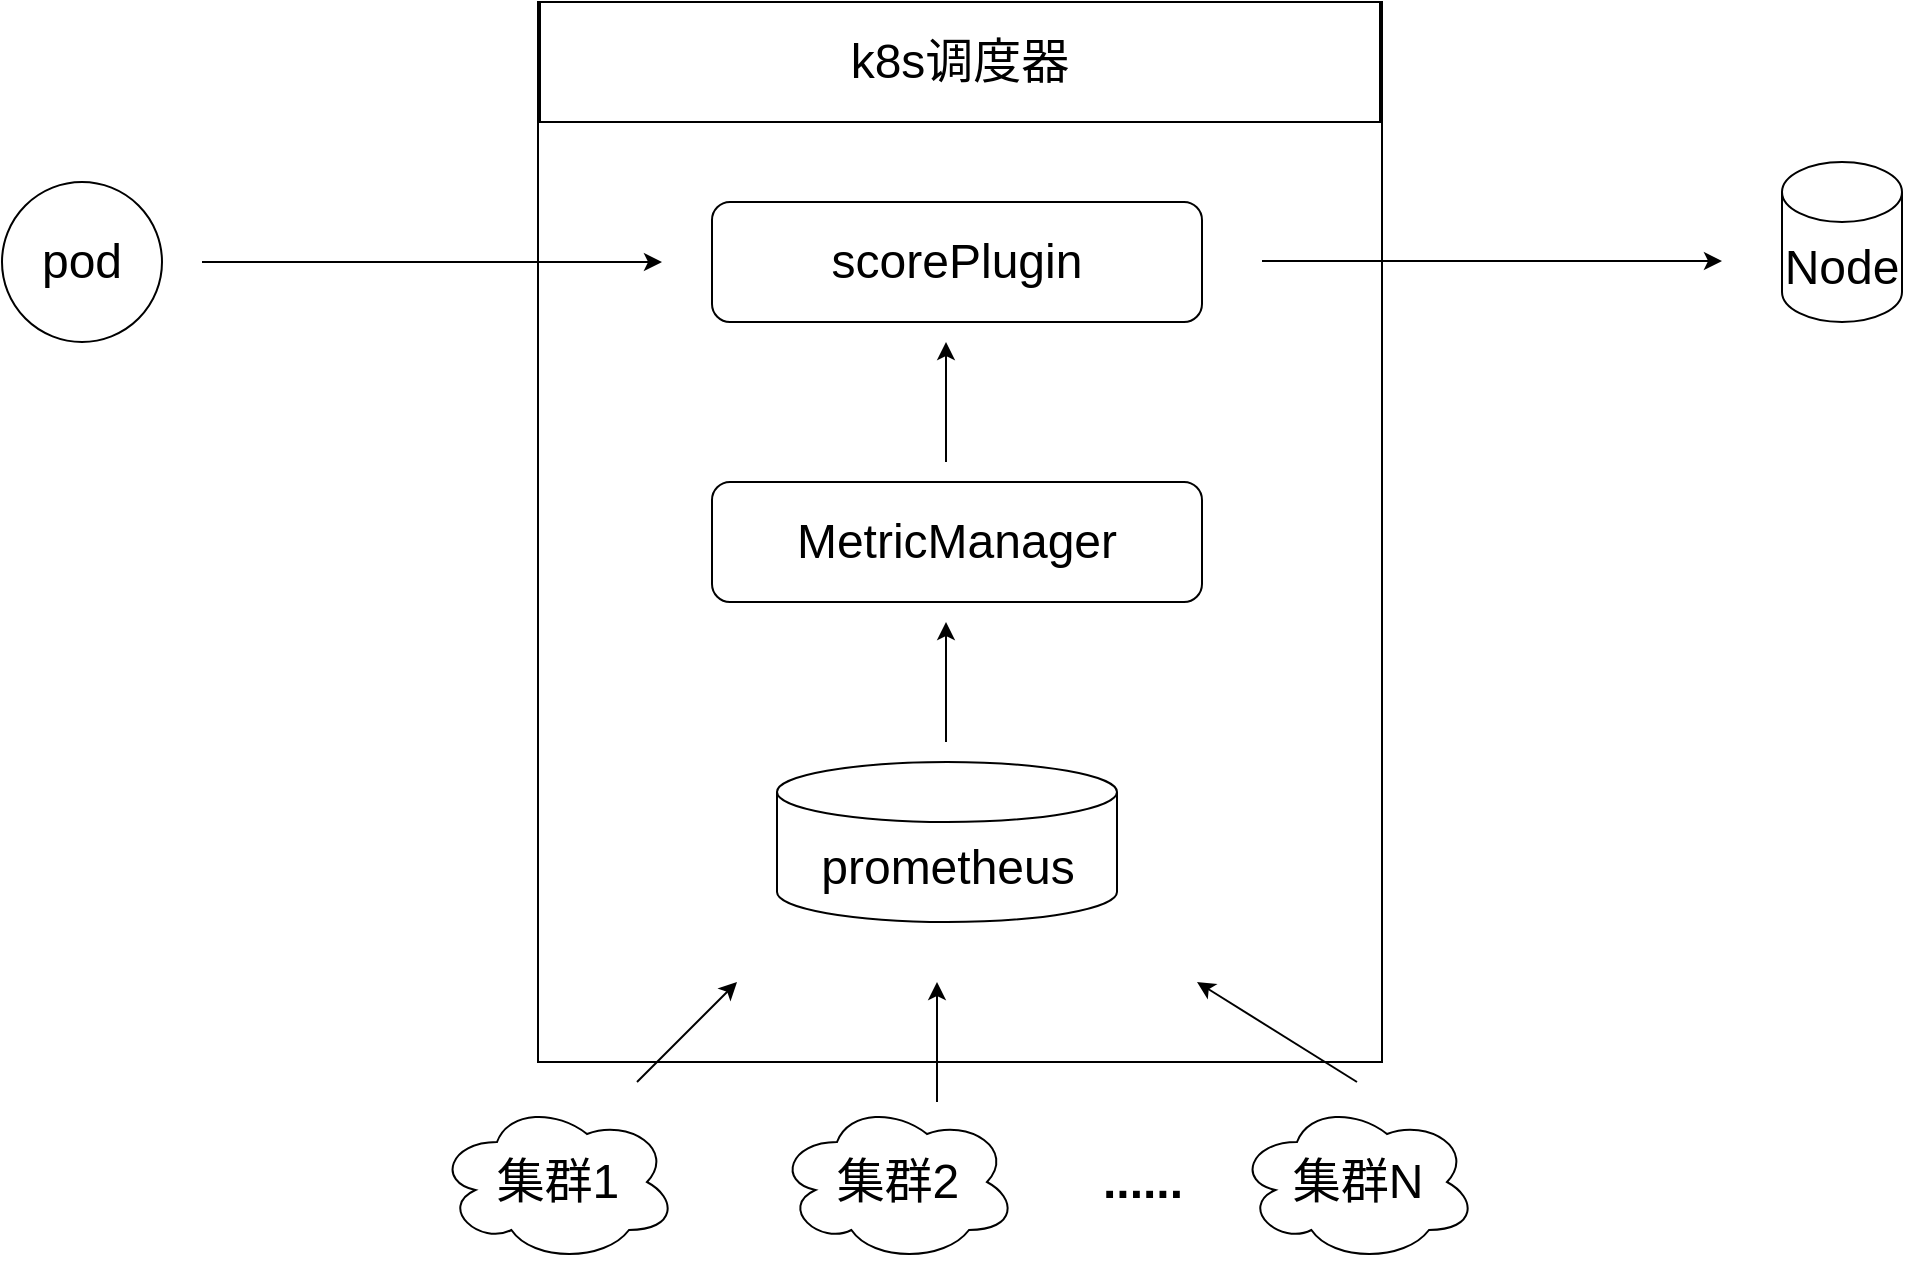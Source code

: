 <mxfile version="24.6.4" type="github">
  <diagram name="第 1 页" id="LD1kjzCdp_m0qpPJYTHc">
    <mxGraphModel dx="2261" dy="746" grid="1" gridSize="10" guides="1" tooltips="1" connect="1" arrows="1" fold="1" page="1" pageScale="1" pageWidth="827" pageHeight="1169" math="0" shadow="0">
      <root>
        <mxCell id="0" />
        <mxCell id="1" parent="0" />
        <mxCell id="vgpnjKFktsKrz5Vn-s8V-22" value="" style="rounded=0;whiteSpace=wrap;html=1;" vertex="1" parent="1">
          <mxGeometry x="108" y="180" width="422" height="530" as="geometry" />
        </mxCell>
        <mxCell id="vgpnjKFktsKrz5Vn-s8V-5" value="&lt;font style=&quot;font-size: 24px;&quot;&gt;集群1&lt;/font&gt;" style="ellipse;shape=cloud;whiteSpace=wrap;html=1;" vertex="1" parent="1">
          <mxGeometry x="57.5" y="730" width="120" height="80" as="geometry" />
        </mxCell>
        <mxCell id="vgpnjKFktsKrz5Vn-s8V-6" value="&lt;font style=&quot;font-size: 24px;&quot;&gt;集群2&lt;/font&gt;" style="ellipse;shape=cloud;whiteSpace=wrap;html=1;" vertex="1" parent="1">
          <mxGeometry x="227.5" y="730" width="120" height="80" as="geometry" />
        </mxCell>
        <mxCell id="vgpnjKFktsKrz5Vn-s8V-7" value="&lt;b&gt;&lt;font style=&quot;font-size: 24px;&quot;&gt;......&lt;/font&gt;&lt;/b&gt;" style="text;html=1;align=center;verticalAlign=middle;resizable=0;points=[];autosize=1;strokeColor=none;fillColor=none;" vertex="1" parent="1">
          <mxGeometry x="380" y="750" width="60" height="40" as="geometry" />
        </mxCell>
        <mxCell id="vgpnjKFktsKrz5Vn-s8V-8" value="&lt;font style=&quot;font-size: 24px;&quot;&gt;集群N&lt;/font&gt;" style="ellipse;shape=cloud;whiteSpace=wrap;html=1;" vertex="1" parent="1">
          <mxGeometry x="457.5" y="730" width="120" height="80" as="geometry" />
        </mxCell>
        <mxCell id="vgpnjKFktsKrz5Vn-s8V-9" value="&lt;font style=&quot;font-size: 24px;&quot;&gt;prometheus&lt;/font&gt;" style="shape=cylinder3;whiteSpace=wrap;html=1;boundedLbl=1;backgroundOutline=1;size=15;" vertex="1" parent="1">
          <mxGeometry x="227.5" y="560" width="170" height="80" as="geometry" />
        </mxCell>
        <mxCell id="vgpnjKFktsKrz5Vn-s8V-10" value="" style="endArrow=classic;html=1;rounded=0;" edge="1" parent="1">
          <mxGeometry width="50" height="50" relative="1" as="geometry">
            <mxPoint x="157.5" y="720" as="sourcePoint" />
            <mxPoint x="207.5" y="670" as="targetPoint" />
          </mxGeometry>
        </mxCell>
        <mxCell id="vgpnjKFktsKrz5Vn-s8V-11" value="" style="endArrow=classic;html=1;rounded=0;" edge="1" parent="1">
          <mxGeometry width="50" height="50" relative="1" as="geometry">
            <mxPoint x="307.5" y="730" as="sourcePoint" />
            <mxPoint x="307.5" y="670" as="targetPoint" />
          </mxGeometry>
        </mxCell>
        <mxCell id="vgpnjKFktsKrz5Vn-s8V-12" value="" style="endArrow=classic;html=1;rounded=0;" edge="1" parent="1">
          <mxGeometry width="50" height="50" relative="1" as="geometry">
            <mxPoint x="517.5" y="720" as="sourcePoint" />
            <mxPoint x="437.5" y="670" as="targetPoint" />
          </mxGeometry>
        </mxCell>
        <mxCell id="vgpnjKFktsKrz5Vn-s8V-13" value="&lt;font style=&quot;font-size: 24px;&quot;&gt;MetricManager&lt;/font&gt;" style="rounded=1;whiteSpace=wrap;html=1;" vertex="1" parent="1">
          <mxGeometry x="195" y="420" width="245" height="60" as="geometry" />
        </mxCell>
        <mxCell id="vgpnjKFktsKrz5Vn-s8V-14" value="&lt;font style=&quot;font-size: 24px;&quot;&gt;scorePlugin&lt;/font&gt;" style="rounded=1;whiteSpace=wrap;html=1;" vertex="1" parent="1">
          <mxGeometry x="195" y="280" width="245" height="60" as="geometry" />
        </mxCell>
        <mxCell id="vgpnjKFktsKrz5Vn-s8V-15" value="&lt;font style=&quot;font-size: 24px;&quot;&gt;pod&lt;/font&gt;" style="ellipse;whiteSpace=wrap;html=1;aspect=fixed;" vertex="1" parent="1">
          <mxGeometry x="-160" y="270" width="80" height="80" as="geometry" />
        </mxCell>
        <mxCell id="vgpnjKFktsKrz5Vn-s8V-16" value="" style="endArrow=classic;html=1;rounded=0;" edge="1" parent="1">
          <mxGeometry width="50" height="50" relative="1" as="geometry">
            <mxPoint x="-60" y="310" as="sourcePoint" />
            <mxPoint x="170" y="310" as="targetPoint" />
          </mxGeometry>
        </mxCell>
        <mxCell id="vgpnjKFktsKrz5Vn-s8V-18" value="&lt;font style=&quot;font-size: 24px;&quot;&gt;Node&lt;/font&gt;" style="shape=cylinder3;whiteSpace=wrap;html=1;boundedLbl=1;backgroundOutline=1;size=15;" vertex="1" parent="1">
          <mxGeometry x="730" y="260" width="60" height="80" as="geometry" />
        </mxCell>
        <mxCell id="vgpnjKFktsKrz5Vn-s8V-19" value="" style="endArrow=classic;html=1;rounded=0;" edge="1" parent="1">
          <mxGeometry width="50" height="50" relative="1" as="geometry">
            <mxPoint x="470" y="309.5" as="sourcePoint" />
            <mxPoint x="700" y="309.5" as="targetPoint" />
          </mxGeometry>
        </mxCell>
        <mxCell id="vgpnjKFktsKrz5Vn-s8V-20" value="" style="endArrow=classic;html=1;rounded=0;" edge="1" parent="1">
          <mxGeometry width="50" height="50" relative="1" as="geometry">
            <mxPoint x="312" y="410" as="sourcePoint" />
            <mxPoint x="312" y="350" as="targetPoint" />
          </mxGeometry>
        </mxCell>
        <mxCell id="vgpnjKFktsKrz5Vn-s8V-21" value="" style="endArrow=classic;html=1;rounded=0;" edge="1" parent="1">
          <mxGeometry width="50" height="50" relative="1" as="geometry">
            <mxPoint x="312" y="550" as="sourcePoint" />
            <mxPoint x="312" y="490" as="targetPoint" />
          </mxGeometry>
        </mxCell>
        <mxCell id="vgpnjKFktsKrz5Vn-s8V-23" value="&lt;font style=&quot;font-size: 24px;&quot;&gt;k8s调度器&lt;/font&gt;" style="rounded=0;whiteSpace=wrap;html=1;" vertex="1" parent="1">
          <mxGeometry x="109" y="180" width="420" height="60" as="geometry" />
        </mxCell>
      </root>
    </mxGraphModel>
  </diagram>
</mxfile>
